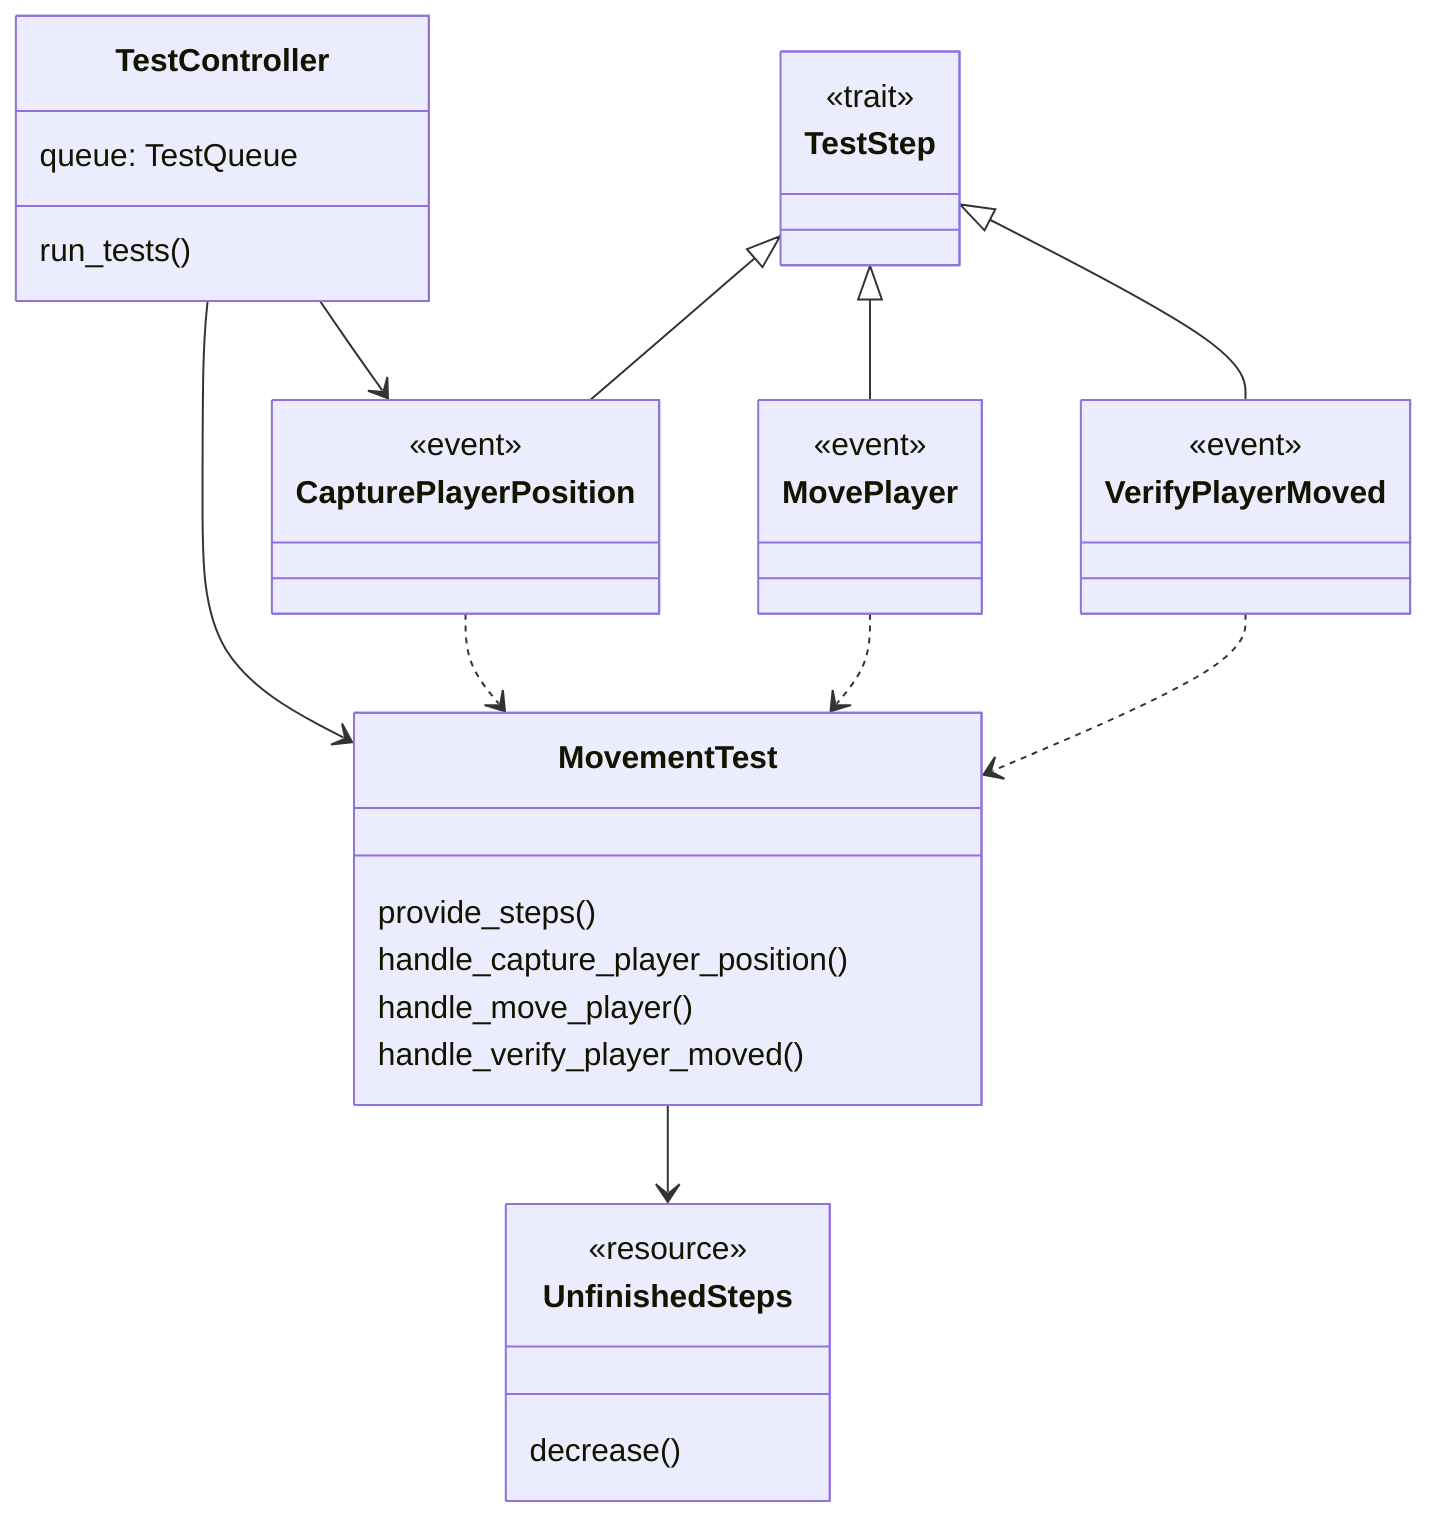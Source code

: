 %% High-level relationships remain for context
classDiagram
    direction TB
    class TestController {
        run_tests()
        queue: TestQueue
    }
    class MovementTest {
        provide_steps()
        handle_capture_player_position()
        handle_move_player()
        handle_verify_player_moved()
    }
    class TestStep {
        <<trait>>
    }
    class CapturePlayerPosition {
        <<event>>
    }
    class MovePlayer {
        <<event>>
    }
    class VerifyPlayerMoved {
        <<event>>
    }
    class UnfinishedSteps {
        <<resource>>
        decrease()
    }

    TestController --> MovementTest
    TestController --> CapturePlayerPosition
    TestStep <|-- CapturePlayerPosition
    TestStep <|-- MovePlayer
    TestStep <|-- VerifyPlayerMoved
    CapturePlayerPosition ..> MovementTest
    MovePlayer ..> MovementTest
    VerifyPlayerMoved ..> MovementTest
    MovementTest --> UnfinishedSteps